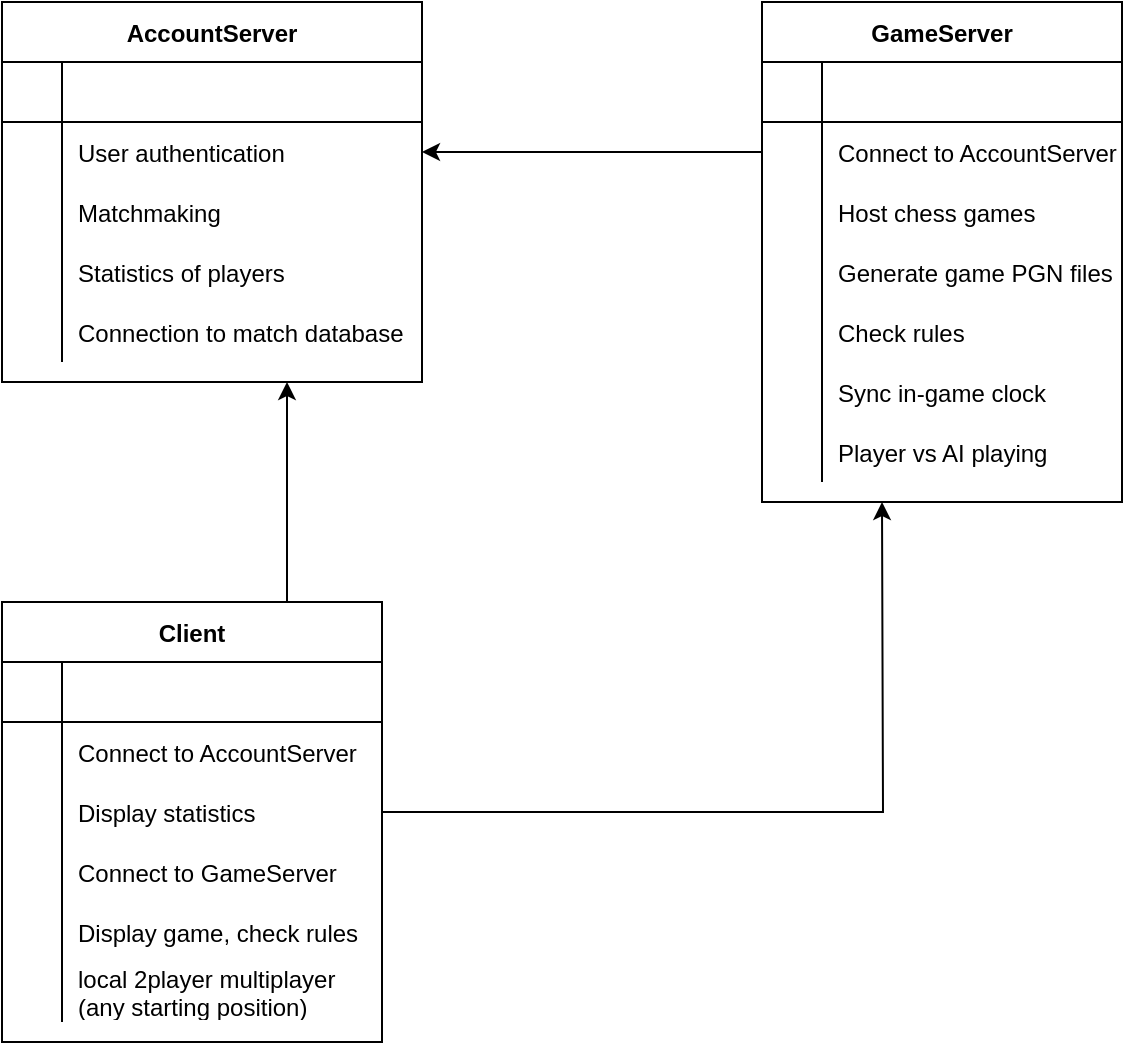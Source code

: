 <mxfile version="14.1.7" type="device"><diagram id="R2lEEEUBdFMjLlhIrx00" name="Page-1"><mxGraphModel dx="1221" dy="682" grid="1" gridSize="10" guides="1" tooltips="1" connect="1" arrows="1" fold="1" page="1" pageScale="1" pageWidth="850" pageHeight="1100" math="0" shadow="0" extFonts="Permanent Marker^https://fonts.googleapis.com/css?family=Permanent+Marker"><root><mxCell id="0"/><mxCell id="1" parent="0"/><mxCell id="zaefHeqJd5qfGOyVlp2S-1" value="AccountServer" style="shape=table;startSize=30;container=1;collapsible=1;childLayout=tableLayout;fixedRows=1;rowLines=0;fontStyle=1;align=center;resizeLast=1;" vertex="1" parent="1"><mxGeometry x="90" y="70" width="210" height="190" as="geometry"/></mxCell><mxCell id="zaefHeqJd5qfGOyVlp2S-2" value="" style="shape=partialRectangle;collapsible=0;dropTarget=0;pointerEvents=0;fillColor=none;top=0;left=0;bottom=1;right=0;points=[[0,0.5],[1,0.5]];portConstraint=eastwest;" vertex="1" parent="zaefHeqJd5qfGOyVlp2S-1"><mxGeometry y="30" width="210" height="30" as="geometry"/></mxCell><mxCell id="zaefHeqJd5qfGOyVlp2S-3" value="" style="shape=partialRectangle;connectable=0;fillColor=none;top=0;left=0;bottom=0;right=0;fontStyle=1;overflow=hidden;" vertex="1" parent="zaefHeqJd5qfGOyVlp2S-2"><mxGeometry width="30" height="30" as="geometry"/></mxCell><mxCell id="zaefHeqJd5qfGOyVlp2S-4" value="" style="shape=partialRectangle;connectable=0;top=0;left=0;bottom=0;right=0;align=left;spacingLeft=6;fontStyle=5;overflow=hidden;fillColor=none;" vertex="1" parent="zaefHeqJd5qfGOyVlp2S-2"><mxGeometry x="30" width="180" height="30" as="geometry"/></mxCell><mxCell id="zaefHeqJd5qfGOyVlp2S-5" value="" style="shape=partialRectangle;collapsible=0;dropTarget=0;pointerEvents=0;fillColor=none;top=0;left=0;bottom=0;right=0;points=[[0,0.5],[1,0.5]];portConstraint=eastwest;" vertex="1" parent="zaefHeqJd5qfGOyVlp2S-1"><mxGeometry y="60" width="210" height="30" as="geometry"/></mxCell><mxCell id="zaefHeqJd5qfGOyVlp2S-6" value="" style="shape=partialRectangle;connectable=0;fillColor=none;top=0;left=0;bottom=0;right=0;editable=1;overflow=hidden;" vertex="1" parent="zaefHeqJd5qfGOyVlp2S-5"><mxGeometry width="30" height="30" as="geometry"/></mxCell><mxCell id="zaefHeqJd5qfGOyVlp2S-7" value="User authentication" style="shape=partialRectangle;connectable=0;fillColor=none;top=0;left=0;bottom=0;right=0;align=left;spacingLeft=6;overflow=hidden;" vertex="1" parent="zaefHeqJd5qfGOyVlp2S-5"><mxGeometry x="30" width="180" height="30" as="geometry"/></mxCell><mxCell id="zaefHeqJd5qfGOyVlp2S-8" value="" style="shape=partialRectangle;collapsible=0;dropTarget=0;pointerEvents=0;fillColor=none;top=0;left=0;bottom=0;right=0;points=[[0,0.5],[1,0.5]];portConstraint=eastwest;" vertex="1" parent="zaefHeqJd5qfGOyVlp2S-1"><mxGeometry y="90" width="210" height="30" as="geometry"/></mxCell><mxCell id="zaefHeqJd5qfGOyVlp2S-9" value="" style="shape=partialRectangle;connectable=0;fillColor=none;top=0;left=0;bottom=0;right=0;editable=1;overflow=hidden;" vertex="1" parent="zaefHeqJd5qfGOyVlp2S-8"><mxGeometry width="30" height="30" as="geometry"/></mxCell><mxCell id="zaefHeqJd5qfGOyVlp2S-10" value="Matchmaking" style="shape=partialRectangle;connectable=0;fillColor=none;top=0;left=0;bottom=0;right=0;align=left;spacingLeft=6;overflow=hidden;" vertex="1" parent="zaefHeqJd5qfGOyVlp2S-8"><mxGeometry x="30" width="180" height="30" as="geometry"/></mxCell><mxCell id="zaefHeqJd5qfGOyVlp2S-11" value="" style="shape=partialRectangle;collapsible=0;dropTarget=0;pointerEvents=0;fillColor=none;top=0;left=0;bottom=0;right=0;points=[[0,0.5],[1,0.5]];portConstraint=eastwest;" vertex="1" parent="zaefHeqJd5qfGOyVlp2S-1"><mxGeometry y="120" width="210" height="30" as="geometry"/></mxCell><mxCell id="zaefHeqJd5qfGOyVlp2S-12" value="" style="shape=partialRectangle;connectable=0;fillColor=none;top=0;left=0;bottom=0;right=0;editable=1;overflow=hidden;" vertex="1" parent="zaefHeqJd5qfGOyVlp2S-11"><mxGeometry width="30" height="30" as="geometry"/></mxCell><mxCell id="zaefHeqJd5qfGOyVlp2S-13" value="Statistics of players" style="shape=partialRectangle;connectable=0;fillColor=none;top=0;left=0;bottom=0;right=0;align=left;spacingLeft=6;overflow=hidden;" vertex="1" parent="zaefHeqJd5qfGOyVlp2S-11"><mxGeometry x="30" width="180" height="30" as="geometry"/></mxCell><mxCell id="zaefHeqJd5qfGOyVlp2S-17" value="" style="shape=partialRectangle;collapsible=0;dropTarget=0;pointerEvents=0;fillColor=none;top=0;left=0;bottom=0;right=0;points=[[0,0.5],[1,0.5]];portConstraint=eastwest;" vertex="1" parent="zaefHeqJd5qfGOyVlp2S-1"><mxGeometry y="150" width="210" height="30" as="geometry"/></mxCell><mxCell id="zaefHeqJd5qfGOyVlp2S-18" value="" style="shape=partialRectangle;connectable=0;fillColor=none;top=0;left=0;bottom=0;right=0;editable=1;overflow=hidden;" vertex="1" parent="zaefHeqJd5qfGOyVlp2S-17"><mxGeometry width="30" height="30" as="geometry"/></mxCell><mxCell id="zaefHeqJd5qfGOyVlp2S-19" value="Connection to match database" style="shape=partialRectangle;connectable=0;fillColor=none;top=0;left=0;bottom=0;right=0;align=left;spacingLeft=6;overflow=hidden;" vertex="1" parent="zaefHeqJd5qfGOyVlp2S-17"><mxGeometry x="30" width="180" height="30" as="geometry"/></mxCell><mxCell id="zaefHeqJd5qfGOyVlp2S-26" value="GameServer" style="shape=table;startSize=30;container=1;collapsible=1;childLayout=tableLayout;fixedRows=1;rowLines=0;fontStyle=1;align=center;resizeLast=1;strokeColor=#000000;" vertex="1" parent="1"><mxGeometry x="470" y="70" width="180" height="250" as="geometry"/></mxCell><mxCell id="zaefHeqJd5qfGOyVlp2S-27" value="" style="shape=partialRectangle;collapsible=0;dropTarget=0;pointerEvents=0;fillColor=none;top=0;left=0;bottom=1;right=0;points=[[0,0.5],[1,0.5]];portConstraint=eastwest;" vertex="1" parent="zaefHeqJd5qfGOyVlp2S-26"><mxGeometry y="30" width="180" height="30" as="geometry"/></mxCell><mxCell id="zaefHeqJd5qfGOyVlp2S-28" value="" style="shape=partialRectangle;connectable=0;fillColor=none;top=0;left=0;bottom=0;right=0;fontStyle=1;overflow=hidden;" vertex="1" parent="zaefHeqJd5qfGOyVlp2S-27"><mxGeometry width="30" height="30" as="geometry"/></mxCell><mxCell id="zaefHeqJd5qfGOyVlp2S-29" value="" style="shape=partialRectangle;connectable=0;fillColor=none;top=0;left=0;bottom=0;right=0;align=left;spacingLeft=6;fontStyle=5;overflow=hidden;" vertex="1" parent="zaefHeqJd5qfGOyVlp2S-27"><mxGeometry x="30" width="150" height="30" as="geometry"/></mxCell><mxCell id="zaefHeqJd5qfGOyVlp2S-67" value="" style="shape=partialRectangle;collapsible=0;dropTarget=0;pointerEvents=0;fillColor=none;top=0;left=0;bottom=0;right=0;points=[[0,0.5],[1,0.5]];portConstraint=eastwest;" vertex="1" parent="zaefHeqJd5qfGOyVlp2S-26"><mxGeometry y="60" width="180" height="30" as="geometry"/></mxCell><mxCell id="zaefHeqJd5qfGOyVlp2S-68" value="" style="shape=partialRectangle;connectable=0;fillColor=none;top=0;left=0;bottom=0;right=0;editable=1;overflow=hidden;" vertex="1" parent="zaefHeqJd5qfGOyVlp2S-67"><mxGeometry width="30" height="30" as="geometry"/></mxCell><mxCell id="zaefHeqJd5qfGOyVlp2S-69" value="Connect to AccountServer" style="shape=partialRectangle;connectable=0;fillColor=none;top=0;left=0;bottom=0;right=0;align=left;spacingLeft=6;overflow=hidden;" vertex="1" parent="zaefHeqJd5qfGOyVlp2S-67"><mxGeometry x="30" width="150" height="30" as="geometry"/></mxCell><mxCell id="zaefHeqJd5qfGOyVlp2S-30" value="" style="shape=partialRectangle;collapsible=0;dropTarget=0;pointerEvents=0;fillColor=none;top=0;left=0;bottom=0;right=0;points=[[0,0.5],[1,0.5]];portConstraint=eastwest;" vertex="1" parent="zaefHeqJd5qfGOyVlp2S-26"><mxGeometry y="90" width="180" height="30" as="geometry"/></mxCell><mxCell id="zaefHeqJd5qfGOyVlp2S-31" value="" style="shape=partialRectangle;connectable=0;fillColor=none;top=0;left=0;bottom=0;right=0;editable=1;overflow=hidden;" vertex="1" parent="zaefHeqJd5qfGOyVlp2S-30"><mxGeometry width="30" height="30" as="geometry"/></mxCell><mxCell id="zaefHeqJd5qfGOyVlp2S-32" value="Host chess games" style="shape=partialRectangle;connectable=0;fillColor=none;top=0;left=0;bottom=0;right=0;align=left;spacingLeft=6;overflow=hidden;" vertex="1" parent="zaefHeqJd5qfGOyVlp2S-30"><mxGeometry x="30" width="150" height="30" as="geometry"/></mxCell><mxCell id="zaefHeqJd5qfGOyVlp2S-33" value="" style="shape=partialRectangle;collapsible=0;dropTarget=0;pointerEvents=0;fillColor=none;top=0;left=0;bottom=0;right=0;points=[[0,0.5],[1,0.5]];portConstraint=eastwest;" vertex="1" parent="zaefHeqJd5qfGOyVlp2S-26"><mxGeometry y="120" width="180" height="30" as="geometry"/></mxCell><mxCell id="zaefHeqJd5qfGOyVlp2S-34" value="" style="shape=partialRectangle;connectable=0;fillColor=none;top=0;left=0;bottom=0;right=0;editable=1;overflow=hidden;" vertex="1" parent="zaefHeqJd5qfGOyVlp2S-33"><mxGeometry width="30" height="30" as="geometry"/></mxCell><mxCell id="zaefHeqJd5qfGOyVlp2S-35" value="Generate game PGN files" style="shape=partialRectangle;connectable=0;fillColor=none;top=0;left=0;bottom=0;right=0;align=left;spacingLeft=6;overflow=hidden;" vertex="1" parent="zaefHeqJd5qfGOyVlp2S-33"><mxGeometry x="30" width="150" height="30" as="geometry"/></mxCell><mxCell id="zaefHeqJd5qfGOyVlp2S-36" value="" style="shape=partialRectangle;collapsible=0;dropTarget=0;pointerEvents=0;fillColor=none;top=0;left=0;bottom=0;right=0;points=[[0,0.5],[1,0.5]];portConstraint=eastwest;" vertex="1" parent="zaefHeqJd5qfGOyVlp2S-26"><mxGeometry y="150" width="180" height="30" as="geometry"/></mxCell><mxCell id="zaefHeqJd5qfGOyVlp2S-37" value="" style="shape=partialRectangle;connectable=0;fillColor=none;top=0;left=0;bottom=0;right=0;editable=1;overflow=hidden;" vertex="1" parent="zaefHeqJd5qfGOyVlp2S-36"><mxGeometry width="30" height="30" as="geometry"/></mxCell><mxCell id="zaefHeqJd5qfGOyVlp2S-38" value="Check rules" style="shape=partialRectangle;connectable=0;fillColor=none;top=0;left=0;bottom=0;right=0;align=left;spacingLeft=6;overflow=hidden;" vertex="1" parent="zaefHeqJd5qfGOyVlp2S-36"><mxGeometry x="30" width="150" height="30" as="geometry"/></mxCell><mxCell id="zaefHeqJd5qfGOyVlp2S-39" value="" style="shape=partialRectangle;collapsible=0;dropTarget=0;pointerEvents=0;fillColor=none;top=0;left=0;bottom=0;right=0;points=[[0,0.5],[1,0.5]];portConstraint=eastwest;" vertex="1" parent="zaefHeqJd5qfGOyVlp2S-26"><mxGeometry y="180" width="180" height="30" as="geometry"/></mxCell><mxCell id="zaefHeqJd5qfGOyVlp2S-40" value="" style="shape=partialRectangle;connectable=0;fillColor=none;top=0;left=0;bottom=0;right=0;editable=1;overflow=hidden;" vertex="1" parent="zaefHeqJd5qfGOyVlp2S-39"><mxGeometry width="30" height="30" as="geometry"/></mxCell><mxCell id="zaefHeqJd5qfGOyVlp2S-41" value="Sync in-game clock" style="shape=partialRectangle;connectable=0;fillColor=none;top=0;left=0;bottom=0;right=0;align=left;spacingLeft=6;overflow=hidden;" vertex="1" parent="zaefHeqJd5qfGOyVlp2S-39"><mxGeometry x="30" width="150" height="30" as="geometry"/></mxCell><mxCell id="zaefHeqJd5qfGOyVlp2S-42" value="" style="shape=partialRectangle;collapsible=0;dropTarget=0;pointerEvents=0;fillColor=none;top=0;left=0;bottom=0;right=0;points=[[0,0.5],[1,0.5]];portConstraint=eastwest;" vertex="1" parent="zaefHeqJd5qfGOyVlp2S-26"><mxGeometry y="210" width="180" height="30" as="geometry"/></mxCell><mxCell id="zaefHeqJd5qfGOyVlp2S-43" value="" style="shape=partialRectangle;connectable=0;fillColor=none;top=0;left=0;bottom=0;right=0;editable=1;overflow=hidden;" vertex="1" parent="zaefHeqJd5qfGOyVlp2S-42"><mxGeometry width="30" height="30" as="geometry"/></mxCell><mxCell id="zaefHeqJd5qfGOyVlp2S-44" value="Player vs AI playing" style="shape=partialRectangle;connectable=0;fillColor=none;top=0;left=0;bottom=0;right=0;align=left;spacingLeft=6;overflow=hidden;" vertex="1" parent="zaefHeqJd5qfGOyVlp2S-42"><mxGeometry x="30" width="150" height="30" as="geometry"/></mxCell><mxCell id="zaefHeqJd5qfGOyVlp2S-71" style="edgeStyle=orthogonalEdgeStyle;rounded=0;orthogonalLoop=1;jettySize=auto;html=1;exitX=0.75;exitY=0;exitDx=0;exitDy=0;" edge="1" parent="1" source="zaefHeqJd5qfGOyVlp2S-45"><mxGeometry relative="1" as="geometry"><mxPoint x="232.5" y="260" as="targetPoint"/></mxGeometry></mxCell><mxCell id="zaefHeqJd5qfGOyVlp2S-45" value="Client" style="shape=table;startSize=30;container=1;collapsible=1;childLayout=tableLayout;fixedRows=1;rowLines=0;fontStyle=1;align=center;resizeLast=1;strokeColor=#000000;" vertex="1" parent="1"><mxGeometry x="90" y="370" width="190" height="220" as="geometry"/></mxCell><mxCell id="zaefHeqJd5qfGOyVlp2S-46" value="" style="shape=partialRectangle;collapsible=0;dropTarget=0;pointerEvents=0;fillColor=none;top=0;left=0;bottom=1;right=0;points=[[0,0.5],[1,0.5]];portConstraint=eastwest;" vertex="1" parent="zaefHeqJd5qfGOyVlp2S-45"><mxGeometry y="30" width="190" height="30" as="geometry"/></mxCell><mxCell id="zaefHeqJd5qfGOyVlp2S-47" value="" style="shape=partialRectangle;connectable=0;fillColor=none;top=0;left=0;bottom=0;right=0;fontStyle=1;overflow=hidden;" vertex="1" parent="zaefHeqJd5qfGOyVlp2S-46"><mxGeometry width="30" height="30" as="geometry"/></mxCell><mxCell id="zaefHeqJd5qfGOyVlp2S-48" value="" style="shape=partialRectangle;connectable=0;fillColor=none;top=0;left=0;bottom=0;right=0;align=left;spacingLeft=6;fontStyle=5;overflow=hidden;" vertex="1" parent="zaefHeqJd5qfGOyVlp2S-46"><mxGeometry x="30" width="160" height="30" as="geometry"/></mxCell><mxCell id="zaefHeqJd5qfGOyVlp2S-49" value="" style="shape=partialRectangle;collapsible=0;dropTarget=0;pointerEvents=0;fillColor=none;top=0;left=0;bottom=0;right=0;points=[[0,0.5],[1,0.5]];portConstraint=eastwest;" vertex="1" parent="zaefHeqJd5qfGOyVlp2S-45"><mxGeometry y="60" width="190" height="30" as="geometry"/></mxCell><mxCell id="zaefHeqJd5qfGOyVlp2S-50" value="" style="shape=partialRectangle;connectable=0;fillColor=none;top=0;left=0;bottom=0;right=0;editable=1;overflow=hidden;" vertex="1" parent="zaefHeqJd5qfGOyVlp2S-49"><mxGeometry width="30" height="30" as="geometry"/></mxCell><mxCell id="zaefHeqJd5qfGOyVlp2S-51" value="Connect to AccountServer" style="shape=partialRectangle;connectable=0;fillColor=none;top=0;left=0;bottom=0;right=0;align=left;spacingLeft=6;overflow=hidden;" vertex="1" parent="zaefHeqJd5qfGOyVlp2S-49"><mxGeometry x="30" width="160" height="30" as="geometry"/></mxCell><mxCell id="zaefHeqJd5qfGOyVlp2S-52" value="" style="shape=partialRectangle;collapsible=0;dropTarget=0;pointerEvents=0;fillColor=none;top=0;left=0;bottom=0;right=0;points=[[0,0.5],[1,0.5]];portConstraint=eastwest;" vertex="1" parent="zaefHeqJd5qfGOyVlp2S-45"><mxGeometry y="90" width="190" height="30" as="geometry"/></mxCell><mxCell id="zaefHeqJd5qfGOyVlp2S-53" value="" style="shape=partialRectangle;connectable=0;fillColor=none;top=0;left=0;bottom=0;right=0;editable=1;overflow=hidden;" vertex="1" parent="zaefHeqJd5qfGOyVlp2S-52"><mxGeometry width="30" height="30" as="geometry"/></mxCell><mxCell id="zaefHeqJd5qfGOyVlp2S-54" value="Display statistics" style="shape=partialRectangle;connectable=0;fillColor=none;top=0;left=0;bottom=0;right=0;align=left;spacingLeft=6;overflow=hidden;" vertex="1" parent="zaefHeqJd5qfGOyVlp2S-52"><mxGeometry x="30" width="160" height="30" as="geometry"/></mxCell><mxCell id="zaefHeqJd5qfGOyVlp2S-55" value="" style="shape=partialRectangle;collapsible=0;dropTarget=0;pointerEvents=0;fillColor=none;top=0;left=0;bottom=0;right=0;points=[[0,0.5],[1,0.5]];portConstraint=eastwest;" vertex="1" parent="zaefHeqJd5qfGOyVlp2S-45"><mxGeometry y="120" width="190" height="30" as="geometry"/></mxCell><mxCell id="zaefHeqJd5qfGOyVlp2S-56" value="" style="shape=partialRectangle;connectable=0;fillColor=none;top=0;left=0;bottom=0;right=0;editable=1;overflow=hidden;" vertex="1" parent="zaefHeqJd5qfGOyVlp2S-55"><mxGeometry width="30" height="30" as="geometry"/></mxCell><mxCell id="zaefHeqJd5qfGOyVlp2S-57" value="Connect to GameServer" style="shape=partialRectangle;connectable=0;fillColor=none;top=0;left=0;bottom=0;right=0;align=left;spacingLeft=6;overflow=hidden;" vertex="1" parent="zaefHeqJd5qfGOyVlp2S-55"><mxGeometry x="30" width="160" height="30" as="geometry"/></mxCell><mxCell id="zaefHeqJd5qfGOyVlp2S-58" value="" style="shape=partialRectangle;collapsible=0;dropTarget=0;pointerEvents=0;fillColor=none;top=0;left=0;bottom=0;right=0;points=[[0,0.5],[1,0.5]];portConstraint=eastwest;" vertex="1" parent="zaefHeqJd5qfGOyVlp2S-45"><mxGeometry y="150" width="190" height="30" as="geometry"/></mxCell><mxCell id="zaefHeqJd5qfGOyVlp2S-59" value="" style="shape=partialRectangle;connectable=0;fillColor=none;top=0;left=0;bottom=0;right=0;editable=1;overflow=hidden;" vertex="1" parent="zaefHeqJd5qfGOyVlp2S-58"><mxGeometry width="30" height="30" as="geometry"/></mxCell><mxCell id="zaefHeqJd5qfGOyVlp2S-60" value="Display game, check rules" style="shape=partialRectangle;connectable=0;fillColor=none;top=0;left=0;bottom=0;right=0;align=left;spacingLeft=6;overflow=hidden;" vertex="1" parent="zaefHeqJd5qfGOyVlp2S-58"><mxGeometry x="30" width="160" height="30" as="geometry"/></mxCell><mxCell id="zaefHeqJd5qfGOyVlp2S-61" value="" style="shape=partialRectangle;collapsible=0;dropTarget=0;pointerEvents=0;fillColor=none;top=0;left=0;bottom=0;right=0;points=[[0,0.5],[1,0.5]];portConstraint=eastwest;" vertex="1" parent="zaefHeqJd5qfGOyVlp2S-45"><mxGeometry y="180" width="190" height="30" as="geometry"/></mxCell><mxCell id="zaefHeqJd5qfGOyVlp2S-62" value="" style="shape=partialRectangle;connectable=0;fillColor=none;top=0;left=0;bottom=0;right=0;editable=1;overflow=hidden;" vertex="1" parent="zaefHeqJd5qfGOyVlp2S-61"><mxGeometry width="30" height="30" as="geometry"/></mxCell><mxCell id="zaefHeqJd5qfGOyVlp2S-63" value="local 2player multiplayer &#10;(any starting position)" style="shape=partialRectangle;connectable=0;fillColor=none;top=0;left=0;bottom=0;right=0;align=left;spacingLeft=6;overflow=hidden;" vertex="1" parent="zaefHeqJd5qfGOyVlp2S-61"><mxGeometry x="30" width="160" height="30" as="geometry"/></mxCell><mxCell id="zaefHeqJd5qfGOyVlp2S-70" style="edgeStyle=orthogonalEdgeStyle;rounded=0;orthogonalLoop=1;jettySize=auto;html=1;exitX=1;exitY=0.5;exitDx=0;exitDy=0;" edge="1" parent="1" source="zaefHeqJd5qfGOyVlp2S-52"><mxGeometry relative="1" as="geometry"><mxPoint x="530" y="320" as="targetPoint"/></mxGeometry></mxCell><mxCell id="zaefHeqJd5qfGOyVlp2S-72" style="edgeStyle=orthogonalEdgeStyle;rounded=0;orthogonalLoop=1;jettySize=auto;html=1;exitX=0;exitY=0.5;exitDx=0;exitDy=0;entryX=1;entryY=0.5;entryDx=0;entryDy=0;" edge="1" parent="1" source="zaefHeqJd5qfGOyVlp2S-67" target="zaefHeqJd5qfGOyVlp2S-5"><mxGeometry relative="1" as="geometry"/></mxCell></root></mxGraphModel></diagram></mxfile>